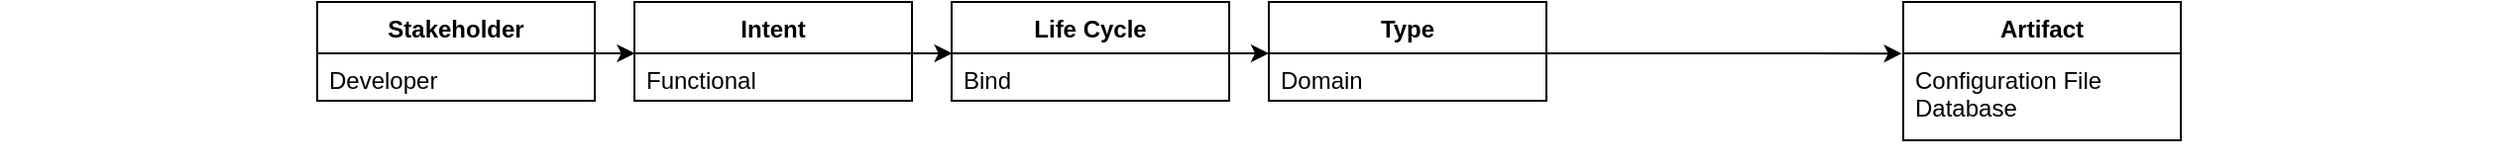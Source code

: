 <mxfile version="12.4.0" type="device" pages="1"><diagram id="y8sWHT3icztHrU1g5Dkq" name="Page-1"><mxGraphModel dx="2245" dy="827" grid="1" gridSize="10" guides="1" tooltips="1" connect="1" arrows="1" fold="1" page="1" pageScale="1" pageWidth="827" pageHeight="1169" math="0" shadow="0"><root><mxCell id="0"/><mxCell id="1" parent="0"/><mxCell id="gPVxkg3bDmk5vLiV5XKE-3" style="edgeStyle=orthogonalEdgeStyle;rounded=0;orthogonalLoop=1;jettySize=auto;html=1;entryX=0;entryY=0.5;entryDx=0;entryDy=0;" parent="1" edge="1"><mxGeometry relative="1" as="geometry"><mxPoint x="180" y="216" as="sourcePoint"/><mxPoint x="200.238" y="216.048" as="targetPoint"/></mxGeometry></mxCell><mxCell id="f09IUAY35GwZ-7wMkR_h-1" value="Stakeholder" style="swimlane;fontStyle=1;childLayout=stackLayout;horizontal=1;startSize=26;fillColor=none;horizontalStack=0;resizeParent=1;resizeParentMax=0;resizeLast=0;collapsible=1;marginBottom=0;" parent="1" vertex="1"><mxGeometry x="40" y="190" width="140" height="50" as="geometry"/></mxCell><mxCell id="f09IUAY35GwZ-7wMkR_h-2" value="Developer" style="text;strokeColor=none;fillColor=none;align=left;verticalAlign=top;spacingLeft=4;spacingRight=4;overflow=hidden;rotatable=0;points=[[0,0.5],[1,0.5]];portConstraint=eastwest;" parent="f09IUAY35GwZ-7wMkR_h-1" vertex="1"><mxGeometry y="26" width="140" height="24" as="geometry"/></mxCell><mxCell id="f09IUAY35GwZ-7wMkR_h-9" value="Intent" style="swimlane;fontStyle=1;childLayout=stackLayout;horizontal=1;startSize=26;fillColor=none;horizontalStack=0;resizeParent=1;resizeParentMax=0;resizeLast=0;collapsible=1;marginBottom=0;" parent="1" vertex="1"><mxGeometry x="200" y="190" width="140" height="50" as="geometry"/></mxCell><mxCell id="f09IUAY35GwZ-7wMkR_h-10" value="Functional" style="text;strokeColor=none;fillColor=none;align=left;verticalAlign=top;spacingLeft=4;spacingRight=4;overflow=hidden;rotatable=0;points=[[0,0.5],[1,0.5]];portConstraint=eastwest;" parent="f09IUAY35GwZ-7wMkR_h-9" vertex="1"><mxGeometry y="26" width="140" height="24" as="geometry"/></mxCell><mxCell id="gPVxkg3bDmk5vLiV5XKE-12" value="Artifact" style="swimlane;fontStyle=1;childLayout=stackLayout;horizontal=1;startSize=26;fillColor=none;horizontalStack=0;resizeParent=1;resizeParentMax=0;resizeLast=0;collapsible=1;marginBottom=0;" parent="1" vertex="1"><mxGeometry x="840" y="190" width="140" height="70" as="geometry"/></mxCell><mxCell id="gPVxkg3bDmk5vLiV5XKE-13" value="Configuration File&#10;Database" style="text;strokeColor=none;fillColor=none;align=left;verticalAlign=top;spacingLeft=4;spacingRight=4;overflow=hidden;rotatable=0;points=[[0,0.5],[1,0.5]];portConstraint=eastwest;" parent="gPVxkg3bDmk5vLiV5XKE-12" vertex="1"><mxGeometry y="26" width="140" height="44" as="geometry"/></mxCell><mxCell id="gPVxkg3bDmk5vLiV5XKE-17" style="edgeStyle=orthogonalEdgeStyle;rounded=0;orthogonalLoop=1;jettySize=auto;html=1;entryX=0;entryY=0.5;entryDx=0;entryDy=0;" parent="1" edge="1"><mxGeometry relative="1" as="geometry"><mxPoint x="340" y="216" as="sourcePoint"/><mxPoint x="360.286" y="216.143" as="targetPoint"/></mxGeometry></mxCell><mxCell id="gPVxkg3bDmk5vLiV5XKE-18" value="Life Cycle" style="swimlane;fontStyle=1;childLayout=stackLayout;horizontal=1;startSize=26;fillColor=none;horizontalStack=0;resizeParent=1;resizeParentMax=0;resizeLast=0;collapsible=1;marginBottom=0;" parent="1" vertex="1"><mxGeometry x="360" y="190" width="140" height="50" as="geometry"/></mxCell><mxCell id="gPVxkg3bDmk5vLiV5XKE-19" value="Bind" style="text;strokeColor=none;fillColor=none;align=left;verticalAlign=top;spacingLeft=4;spacingRight=4;overflow=hidden;rotatable=0;points=[[0,0.5],[1,0.5]];portConstraint=eastwest;" parent="gPVxkg3bDmk5vLiV5XKE-18" vertex="1"><mxGeometry y="26" width="140" height="24" as="geometry"/></mxCell><mxCell id="dBSXt1BAkocQW8ArYlQf-1" value="" style="edgeStyle=orthogonalEdgeStyle;rounded=0;orthogonalLoop=1;jettySize=auto;entryX=0;entryY=0.5;entryDx=0;entryDy=0;strokeColor=none;noLabel=1;fontColor=none;html=1;" parent="1" edge="1"><mxGeometry relative="1" as="geometry"><mxPoint x="980" y="216" as="sourcePoint"/><mxPoint x="1000" y="216" as="targetPoint"/></mxGeometry></mxCell><mxCell id="dBSXt1BAkocQW8ArYlQf-2" value="Complexity" style="swimlane;fontStyle=1;childLayout=stackLayout;horizontal=1;startSize=26;fillColor=none;horizontalStack=0;resizeParent=1;resizeParentMax=0;resizeLast=0;collapsible=1;marginBottom=0;strokeColor=none;noLabel=1;fontColor=none;html=1;" parent="1" vertex="1"><mxGeometry x="1000" y="190" width="140" height="80" as="geometry"/></mxCell><mxCell id="dBSXt1BAkocQW8ArYlQf-3" value="High Dependencies&lt;br&gt;Low Dependencies&lt;br&gt;No Dependencies" style="text;strokeColor=none;fillColor=none;align=left;verticalAlign=top;spacingLeft=4;spacingRight=4;overflow=hidden;rotatable=0;points=[[0,0.5],[1,0.5]];portConstraint=eastwest;noLabel=1;fontColor=none;html=1;" parent="dBSXt1BAkocQW8ArYlQf-2" vertex="1"><mxGeometry y="26" width="140" height="54" as="geometry"/></mxCell><mxCell id="NpQYOMVCewWjNp7xbJev-1" style="edgeStyle=orthogonalEdgeStyle;rounded=0;orthogonalLoop=1;jettySize=auto;html=1;entryX=0;entryY=0.5;entryDx=0;entryDy=0;" parent="1" edge="1"><mxGeometry relative="1" as="geometry"><mxPoint x="500" y="216" as="sourcePoint"/><mxPoint x="520" y="216" as="targetPoint"/></mxGeometry></mxCell><mxCell id="NpQYOMVCewWjNp7xbJev-2" value="Type" style="swimlane;fontStyle=1;childLayout=stackLayout;horizontal=1;startSize=26;fillColor=none;horizontalStack=0;resizeParent=1;resizeParentMax=0;resizeLast=0;collapsible=1;marginBottom=0;" parent="1" vertex="1"><mxGeometry x="520" y="190" width="140" height="50" as="geometry"/></mxCell><mxCell id="NpQYOMVCewWjNp7xbJev-3" value="Domain" style="text;strokeColor=none;fillColor=none;align=left;verticalAlign=top;spacingLeft=4;spacingRight=4;overflow=hidden;rotatable=0;points=[[0,0.5],[1,0.5]];portConstraint=eastwest;" parent="NpQYOMVCewWjNp7xbJev-2" vertex="1"><mxGeometry y="26" width="140" height="24" as="geometry"/></mxCell><mxCell id="NpQYOMVCewWjNp7xbJev-4" style="edgeStyle=orthogonalEdgeStyle;rounded=0;orthogonalLoop=1;jettySize=auto;html=1;entryX=-0.005;entryY=0.002;entryDx=0;entryDy=0;entryPerimeter=0;" parent="1" target="gPVxkg3bDmk5vLiV5XKE-13" edge="1"><mxGeometry relative="1" as="geometry"><mxPoint x="660" y="216" as="sourcePoint"/><mxPoint x="680" y="216" as="targetPoint"/><Array as="points"><mxPoint x="790" y="216"/><mxPoint x="790" y="216"/></Array></mxGeometry></mxCell><mxCell id="8i9qWAjUvSuFc1ypzt40-1" style="edgeStyle=orthogonalEdgeStyle;rounded=0;orthogonalLoop=1;jettySize=auto;html=1;entryX=0;entryY=0.5;entryDx=0;entryDy=0;noLabel=1;fontColor=none;strokeColor=none;" edge="1" parent="1"><mxGeometry relative="1" as="geometry"><mxPoint x="20" y="216" as="sourcePoint"/><mxPoint x="40" y="216" as="targetPoint"/></mxGeometry></mxCell><mxCell id="8i9qWAjUvSuFc1ypzt40-2" value="Stakeholder" style="swimlane;fontStyle=1;childLayout=stackLayout;horizontal=1;startSize=26;fillColor=none;horizontalStack=0;resizeParent=1;resizeParentMax=0;resizeLast=0;collapsible=1;marginBottom=0;noLabel=1;fontColor=none;strokeColor=none;" vertex="1" parent="1"><mxGeometry x="-120" y="190" width="140" height="50" as="geometry"/></mxCell><mxCell id="8i9qWAjUvSuFc1ypzt40-3" value="Developer" style="text;strokeColor=none;fillColor=none;align=left;verticalAlign=top;spacingLeft=4;spacingRight=4;overflow=hidden;rotatable=0;points=[[0,0.5],[1,0.5]];portConstraint=eastwest;noLabel=1;fontColor=none;" vertex="1" parent="8i9qWAjUvSuFc1ypzt40-2"><mxGeometry y="26" width="140" height="24" as="geometry"/></mxCell></root></mxGraphModel></diagram></mxfile>